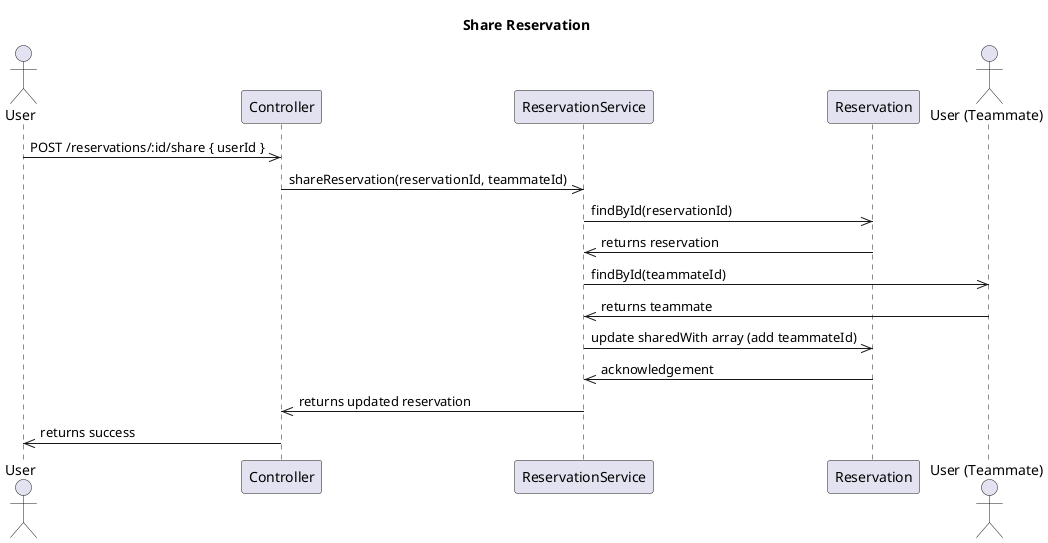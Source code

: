 @startuml
title Share Reservation

actor "User" as User
participant "Controller" as ReservationController
participant "ReservationService" as ReservationService
participant "Reservation" as Reservation
actor "User (Teammate)" as Teammate

User ->> ReservationController : POST /reservations/:id/share { userId }
ReservationController ->> ReservationService : shareReservation(reservationId, teammateId)
ReservationService ->> Reservation : findById(reservationId)
Reservation ->> ReservationService : returns reservation
ReservationService ->> Teammate : findById(teammateId)
Teammate ->> ReservationService : returns teammate
ReservationService ->> Reservation : update sharedWith array (add teammateId)
Reservation ->> ReservationService : acknowledgement
ReservationService ->> ReservationController : returns updated reservation
ReservationController ->> User : returns success
@enduml